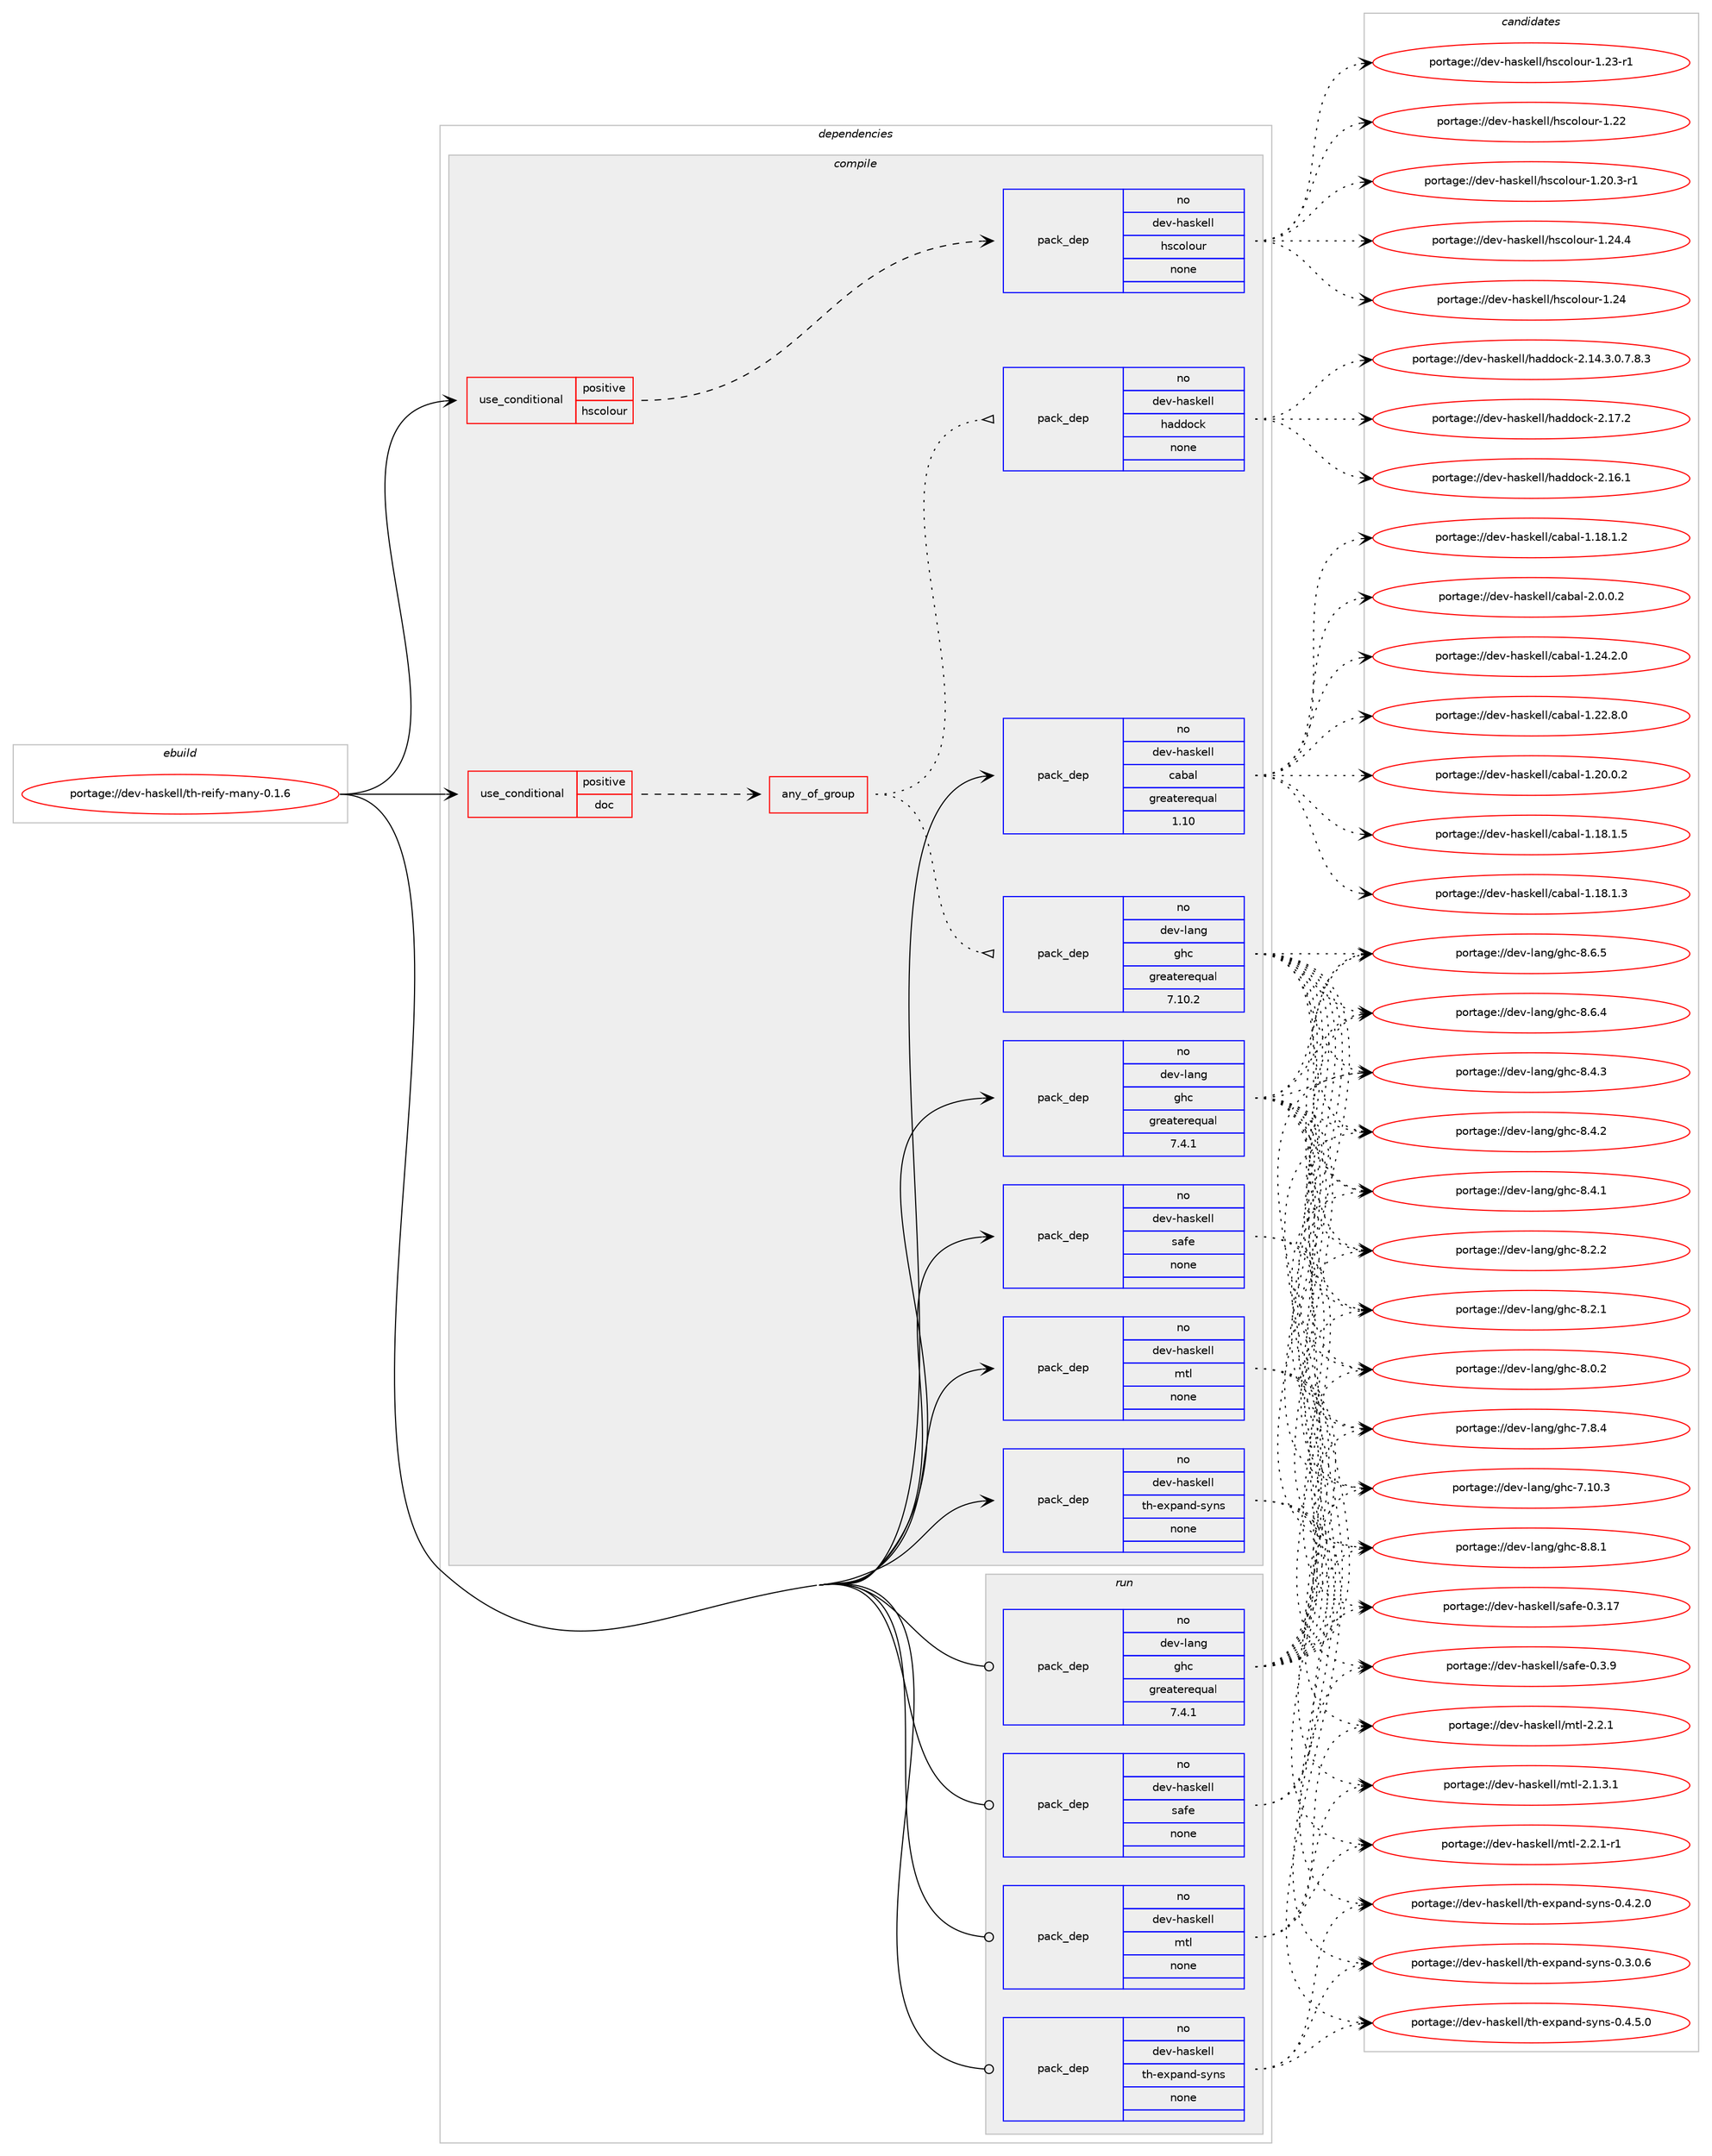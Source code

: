 digraph prolog {

# *************
# Graph options
# *************

newrank=true;
concentrate=true;
compound=true;
graph [rankdir=LR,fontname=Helvetica,fontsize=10,ranksep=1.5];#, ranksep=2.5, nodesep=0.2];
edge  [arrowhead=vee];
node  [fontname=Helvetica,fontsize=10];

# **********
# The ebuild
# **********

subgraph cluster_leftcol {
color=gray;
label=<<i>ebuild</i>>;
id [label="portage://dev-haskell/th-reify-many-0.1.6", color=red, width=4, href="../dev-haskell/th-reify-many-0.1.6.svg"];
}

# ****************
# The dependencies
# ****************

subgraph cluster_midcol {
color=gray;
label=<<i>dependencies</i>>;
subgraph cluster_compile {
fillcolor="#eeeeee";
style=filled;
label=<<i>compile</i>>;
subgraph cond131311 {
dependency541504 [label=<<TABLE BORDER="0" CELLBORDER="1" CELLSPACING="0" CELLPADDING="4"><TR><TD ROWSPAN="3" CELLPADDING="10">use_conditional</TD></TR><TR><TD>positive</TD></TR><TR><TD>doc</TD></TR></TABLE>>, shape=none, color=red];
subgraph any5600 {
dependency541505 [label=<<TABLE BORDER="0" CELLBORDER="1" CELLSPACING="0" CELLPADDING="4"><TR><TD CELLPADDING="10">any_of_group</TD></TR></TABLE>>, shape=none, color=red];subgraph pack404356 {
dependency541506 [label=<<TABLE BORDER="0" CELLBORDER="1" CELLSPACING="0" CELLPADDING="4" WIDTH="220"><TR><TD ROWSPAN="6" CELLPADDING="30">pack_dep</TD></TR><TR><TD WIDTH="110">no</TD></TR><TR><TD>dev-haskell</TD></TR><TR><TD>haddock</TD></TR><TR><TD>none</TD></TR><TR><TD></TD></TR></TABLE>>, shape=none, color=blue];
}
dependency541505:e -> dependency541506:w [weight=20,style="dotted",arrowhead="oinv"];
subgraph pack404357 {
dependency541507 [label=<<TABLE BORDER="0" CELLBORDER="1" CELLSPACING="0" CELLPADDING="4" WIDTH="220"><TR><TD ROWSPAN="6" CELLPADDING="30">pack_dep</TD></TR><TR><TD WIDTH="110">no</TD></TR><TR><TD>dev-lang</TD></TR><TR><TD>ghc</TD></TR><TR><TD>greaterequal</TD></TR><TR><TD>7.10.2</TD></TR></TABLE>>, shape=none, color=blue];
}
dependency541505:e -> dependency541507:w [weight=20,style="dotted",arrowhead="oinv"];
}
dependency541504:e -> dependency541505:w [weight=20,style="dashed",arrowhead="vee"];
}
id:e -> dependency541504:w [weight=20,style="solid",arrowhead="vee"];
subgraph cond131312 {
dependency541508 [label=<<TABLE BORDER="0" CELLBORDER="1" CELLSPACING="0" CELLPADDING="4"><TR><TD ROWSPAN="3" CELLPADDING="10">use_conditional</TD></TR><TR><TD>positive</TD></TR><TR><TD>hscolour</TD></TR></TABLE>>, shape=none, color=red];
subgraph pack404358 {
dependency541509 [label=<<TABLE BORDER="0" CELLBORDER="1" CELLSPACING="0" CELLPADDING="4" WIDTH="220"><TR><TD ROWSPAN="6" CELLPADDING="30">pack_dep</TD></TR><TR><TD WIDTH="110">no</TD></TR><TR><TD>dev-haskell</TD></TR><TR><TD>hscolour</TD></TR><TR><TD>none</TD></TR><TR><TD></TD></TR></TABLE>>, shape=none, color=blue];
}
dependency541508:e -> dependency541509:w [weight=20,style="dashed",arrowhead="vee"];
}
id:e -> dependency541508:w [weight=20,style="solid",arrowhead="vee"];
subgraph pack404359 {
dependency541510 [label=<<TABLE BORDER="0" CELLBORDER="1" CELLSPACING="0" CELLPADDING="4" WIDTH="220"><TR><TD ROWSPAN="6" CELLPADDING="30">pack_dep</TD></TR><TR><TD WIDTH="110">no</TD></TR><TR><TD>dev-haskell</TD></TR><TR><TD>cabal</TD></TR><TR><TD>greaterequal</TD></TR><TR><TD>1.10</TD></TR></TABLE>>, shape=none, color=blue];
}
id:e -> dependency541510:w [weight=20,style="solid",arrowhead="vee"];
subgraph pack404360 {
dependency541511 [label=<<TABLE BORDER="0" CELLBORDER="1" CELLSPACING="0" CELLPADDING="4" WIDTH="220"><TR><TD ROWSPAN="6" CELLPADDING="30">pack_dep</TD></TR><TR><TD WIDTH="110">no</TD></TR><TR><TD>dev-haskell</TD></TR><TR><TD>mtl</TD></TR><TR><TD>none</TD></TR><TR><TD></TD></TR></TABLE>>, shape=none, color=blue];
}
id:e -> dependency541511:w [weight=20,style="solid",arrowhead="vee"];
subgraph pack404361 {
dependency541512 [label=<<TABLE BORDER="0" CELLBORDER="1" CELLSPACING="0" CELLPADDING="4" WIDTH="220"><TR><TD ROWSPAN="6" CELLPADDING="30">pack_dep</TD></TR><TR><TD WIDTH="110">no</TD></TR><TR><TD>dev-haskell</TD></TR><TR><TD>safe</TD></TR><TR><TD>none</TD></TR><TR><TD></TD></TR></TABLE>>, shape=none, color=blue];
}
id:e -> dependency541512:w [weight=20,style="solid",arrowhead="vee"];
subgraph pack404362 {
dependency541513 [label=<<TABLE BORDER="0" CELLBORDER="1" CELLSPACING="0" CELLPADDING="4" WIDTH="220"><TR><TD ROWSPAN="6" CELLPADDING="30">pack_dep</TD></TR><TR><TD WIDTH="110">no</TD></TR><TR><TD>dev-haskell</TD></TR><TR><TD>th-expand-syns</TD></TR><TR><TD>none</TD></TR><TR><TD></TD></TR></TABLE>>, shape=none, color=blue];
}
id:e -> dependency541513:w [weight=20,style="solid",arrowhead="vee"];
subgraph pack404363 {
dependency541514 [label=<<TABLE BORDER="0" CELLBORDER="1" CELLSPACING="0" CELLPADDING="4" WIDTH="220"><TR><TD ROWSPAN="6" CELLPADDING="30">pack_dep</TD></TR><TR><TD WIDTH="110">no</TD></TR><TR><TD>dev-lang</TD></TR><TR><TD>ghc</TD></TR><TR><TD>greaterequal</TD></TR><TR><TD>7.4.1</TD></TR></TABLE>>, shape=none, color=blue];
}
id:e -> dependency541514:w [weight=20,style="solid",arrowhead="vee"];
}
subgraph cluster_compileandrun {
fillcolor="#eeeeee";
style=filled;
label=<<i>compile and run</i>>;
}
subgraph cluster_run {
fillcolor="#eeeeee";
style=filled;
label=<<i>run</i>>;
subgraph pack404364 {
dependency541515 [label=<<TABLE BORDER="0" CELLBORDER="1" CELLSPACING="0" CELLPADDING="4" WIDTH="220"><TR><TD ROWSPAN="6" CELLPADDING="30">pack_dep</TD></TR><TR><TD WIDTH="110">no</TD></TR><TR><TD>dev-haskell</TD></TR><TR><TD>mtl</TD></TR><TR><TD>none</TD></TR><TR><TD></TD></TR></TABLE>>, shape=none, color=blue];
}
id:e -> dependency541515:w [weight=20,style="solid",arrowhead="odot"];
subgraph pack404365 {
dependency541516 [label=<<TABLE BORDER="0" CELLBORDER="1" CELLSPACING="0" CELLPADDING="4" WIDTH="220"><TR><TD ROWSPAN="6" CELLPADDING="30">pack_dep</TD></TR><TR><TD WIDTH="110">no</TD></TR><TR><TD>dev-haskell</TD></TR><TR><TD>safe</TD></TR><TR><TD>none</TD></TR><TR><TD></TD></TR></TABLE>>, shape=none, color=blue];
}
id:e -> dependency541516:w [weight=20,style="solid",arrowhead="odot"];
subgraph pack404366 {
dependency541517 [label=<<TABLE BORDER="0" CELLBORDER="1" CELLSPACING="0" CELLPADDING="4" WIDTH="220"><TR><TD ROWSPAN="6" CELLPADDING="30">pack_dep</TD></TR><TR><TD WIDTH="110">no</TD></TR><TR><TD>dev-haskell</TD></TR><TR><TD>th-expand-syns</TD></TR><TR><TD>none</TD></TR><TR><TD></TD></TR></TABLE>>, shape=none, color=blue];
}
id:e -> dependency541517:w [weight=20,style="solid",arrowhead="odot"];
subgraph pack404367 {
dependency541518 [label=<<TABLE BORDER="0" CELLBORDER="1" CELLSPACING="0" CELLPADDING="4" WIDTH="220"><TR><TD ROWSPAN="6" CELLPADDING="30">pack_dep</TD></TR><TR><TD WIDTH="110">no</TD></TR><TR><TD>dev-lang</TD></TR><TR><TD>ghc</TD></TR><TR><TD>greaterequal</TD></TR><TR><TD>7.4.1</TD></TR></TABLE>>, shape=none, color=blue];
}
id:e -> dependency541518:w [weight=20,style="solid",arrowhead="odot"];
}
}

# **************
# The candidates
# **************

subgraph cluster_choices {
rank=same;
color=gray;
label=<<i>candidates</i>>;

subgraph choice404356 {
color=black;
nodesep=1;
choice100101118451049711510710110810847104971001001119910745504649554650 [label="portage://dev-haskell/haddock-2.17.2", color=red, width=4,href="../dev-haskell/haddock-2.17.2.svg"];
choice100101118451049711510710110810847104971001001119910745504649544649 [label="portage://dev-haskell/haddock-2.16.1", color=red, width=4,href="../dev-haskell/haddock-2.16.1.svg"];
choice1001011184510497115107101108108471049710010011199107455046495246514648465546564651 [label="portage://dev-haskell/haddock-2.14.3.0.7.8.3", color=red, width=4,href="../dev-haskell/haddock-2.14.3.0.7.8.3.svg"];
dependency541506:e -> choice100101118451049711510710110810847104971001001119910745504649554650:w [style=dotted,weight="100"];
dependency541506:e -> choice100101118451049711510710110810847104971001001119910745504649544649:w [style=dotted,weight="100"];
dependency541506:e -> choice1001011184510497115107101108108471049710010011199107455046495246514648465546564651:w [style=dotted,weight="100"];
}
subgraph choice404357 {
color=black;
nodesep=1;
choice10010111845108971101034710310499455646564649 [label="portage://dev-lang/ghc-8.8.1", color=red, width=4,href="../dev-lang/ghc-8.8.1.svg"];
choice10010111845108971101034710310499455646544653 [label="portage://dev-lang/ghc-8.6.5", color=red, width=4,href="../dev-lang/ghc-8.6.5.svg"];
choice10010111845108971101034710310499455646544652 [label="portage://dev-lang/ghc-8.6.4", color=red, width=4,href="../dev-lang/ghc-8.6.4.svg"];
choice10010111845108971101034710310499455646524651 [label="portage://dev-lang/ghc-8.4.3", color=red, width=4,href="../dev-lang/ghc-8.4.3.svg"];
choice10010111845108971101034710310499455646524650 [label="portage://dev-lang/ghc-8.4.2", color=red, width=4,href="../dev-lang/ghc-8.4.2.svg"];
choice10010111845108971101034710310499455646524649 [label="portage://dev-lang/ghc-8.4.1", color=red, width=4,href="../dev-lang/ghc-8.4.1.svg"];
choice10010111845108971101034710310499455646504650 [label="portage://dev-lang/ghc-8.2.2", color=red, width=4,href="../dev-lang/ghc-8.2.2.svg"];
choice10010111845108971101034710310499455646504649 [label="portage://dev-lang/ghc-8.2.1", color=red, width=4,href="../dev-lang/ghc-8.2.1.svg"];
choice10010111845108971101034710310499455646484650 [label="portage://dev-lang/ghc-8.0.2", color=red, width=4,href="../dev-lang/ghc-8.0.2.svg"];
choice10010111845108971101034710310499455546564652 [label="portage://dev-lang/ghc-7.8.4", color=red, width=4,href="../dev-lang/ghc-7.8.4.svg"];
choice1001011184510897110103471031049945554649484651 [label="portage://dev-lang/ghc-7.10.3", color=red, width=4,href="../dev-lang/ghc-7.10.3.svg"];
dependency541507:e -> choice10010111845108971101034710310499455646564649:w [style=dotted,weight="100"];
dependency541507:e -> choice10010111845108971101034710310499455646544653:w [style=dotted,weight="100"];
dependency541507:e -> choice10010111845108971101034710310499455646544652:w [style=dotted,weight="100"];
dependency541507:e -> choice10010111845108971101034710310499455646524651:w [style=dotted,weight="100"];
dependency541507:e -> choice10010111845108971101034710310499455646524650:w [style=dotted,weight="100"];
dependency541507:e -> choice10010111845108971101034710310499455646524649:w [style=dotted,weight="100"];
dependency541507:e -> choice10010111845108971101034710310499455646504650:w [style=dotted,weight="100"];
dependency541507:e -> choice10010111845108971101034710310499455646504649:w [style=dotted,weight="100"];
dependency541507:e -> choice10010111845108971101034710310499455646484650:w [style=dotted,weight="100"];
dependency541507:e -> choice10010111845108971101034710310499455546564652:w [style=dotted,weight="100"];
dependency541507:e -> choice1001011184510897110103471031049945554649484651:w [style=dotted,weight="100"];
}
subgraph choice404358 {
color=black;
nodesep=1;
choice1001011184510497115107101108108471041159911110811111711445494650524652 [label="portage://dev-haskell/hscolour-1.24.4", color=red, width=4,href="../dev-haskell/hscolour-1.24.4.svg"];
choice100101118451049711510710110810847104115991111081111171144549465052 [label="portage://dev-haskell/hscolour-1.24", color=red, width=4,href="../dev-haskell/hscolour-1.24.svg"];
choice1001011184510497115107101108108471041159911110811111711445494650514511449 [label="portage://dev-haskell/hscolour-1.23-r1", color=red, width=4,href="../dev-haskell/hscolour-1.23-r1.svg"];
choice100101118451049711510710110810847104115991111081111171144549465050 [label="portage://dev-haskell/hscolour-1.22", color=red, width=4,href="../dev-haskell/hscolour-1.22.svg"];
choice10010111845104971151071011081084710411599111108111117114454946504846514511449 [label="portage://dev-haskell/hscolour-1.20.3-r1", color=red, width=4,href="../dev-haskell/hscolour-1.20.3-r1.svg"];
dependency541509:e -> choice1001011184510497115107101108108471041159911110811111711445494650524652:w [style=dotted,weight="100"];
dependency541509:e -> choice100101118451049711510710110810847104115991111081111171144549465052:w [style=dotted,weight="100"];
dependency541509:e -> choice1001011184510497115107101108108471041159911110811111711445494650514511449:w [style=dotted,weight="100"];
dependency541509:e -> choice100101118451049711510710110810847104115991111081111171144549465050:w [style=dotted,weight="100"];
dependency541509:e -> choice10010111845104971151071011081084710411599111108111117114454946504846514511449:w [style=dotted,weight="100"];
}
subgraph choice404359 {
color=black;
nodesep=1;
choice100101118451049711510710110810847999798971084550464846484650 [label="portage://dev-haskell/cabal-2.0.0.2", color=red, width=4,href="../dev-haskell/cabal-2.0.0.2.svg"];
choice10010111845104971151071011081084799979897108454946505246504648 [label="portage://dev-haskell/cabal-1.24.2.0", color=red, width=4,href="../dev-haskell/cabal-1.24.2.0.svg"];
choice10010111845104971151071011081084799979897108454946505046564648 [label="portage://dev-haskell/cabal-1.22.8.0", color=red, width=4,href="../dev-haskell/cabal-1.22.8.0.svg"];
choice10010111845104971151071011081084799979897108454946504846484650 [label="portage://dev-haskell/cabal-1.20.0.2", color=red, width=4,href="../dev-haskell/cabal-1.20.0.2.svg"];
choice10010111845104971151071011081084799979897108454946495646494653 [label="portage://dev-haskell/cabal-1.18.1.5", color=red, width=4,href="../dev-haskell/cabal-1.18.1.5.svg"];
choice10010111845104971151071011081084799979897108454946495646494651 [label="portage://dev-haskell/cabal-1.18.1.3", color=red, width=4,href="../dev-haskell/cabal-1.18.1.3.svg"];
choice10010111845104971151071011081084799979897108454946495646494650 [label="portage://dev-haskell/cabal-1.18.1.2", color=red, width=4,href="../dev-haskell/cabal-1.18.1.2.svg"];
dependency541510:e -> choice100101118451049711510710110810847999798971084550464846484650:w [style=dotted,weight="100"];
dependency541510:e -> choice10010111845104971151071011081084799979897108454946505246504648:w [style=dotted,weight="100"];
dependency541510:e -> choice10010111845104971151071011081084799979897108454946505046564648:w [style=dotted,weight="100"];
dependency541510:e -> choice10010111845104971151071011081084799979897108454946504846484650:w [style=dotted,weight="100"];
dependency541510:e -> choice10010111845104971151071011081084799979897108454946495646494653:w [style=dotted,weight="100"];
dependency541510:e -> choice10010111845104971151071011081084799979897108454946495646494651:w [style=dotted,weight="100"];
dependency541510:e -> choice10010111845104971151071011081084799979897108454946495646494650:w [style=dotted,weight="100"];
}
subgraph choice404360 {
color=black;
nodesep=1;
choice1001011184510497115107101108108471091161084550465046494511449 [label="portage://dev-haskell/mtl-2.2.1-r1", color=red, width=4,href="../dev-haskell/mtl-2.2.1-r1.svg"];
choice100101118451049711510710110810847109116108455046504649 [label="portage://dev-haskell/mtl-2.2.1", color=red, width=4,href="../dev-haskell/mtl-2.2.1.svg"];
choice1001011184510497115107101108108471091161084550464946514649 [label="portage://dev-haskell/mtl-2.1.3.1", color=red, width=4,href="../dev-haskell/mtl-2.1.3.1.svg"];
dependency541511:e -> choice1001011184510497115107101108108471091161084550465046494511449:w [style=dotted,weight="100"];
dependency541511:e -> choice100101118451049711510710110810847109116108455046504649:w [style=dotted,weight="100"];
dependency541511:e -> choice1001011184510497115107101108108471091161084550464946514649:w [style=dotted,weight="100"];
}
subgraph choice404361 {
color=black;
nodesep=1;
choice10010111845104971151071011081084711597102101454846514657 [label="portage://dev-haskell/safe-0.3.9", color=red, width=4,href="../dev-haskell/safe-0.3.9.svg"];
choice1001011184510497115107101108108471159710210145484651464955 [label="portage://dev-haskell/safe-0.3.17", color=red, width=4,href="../dev-haskell/safe-0.3.17.svg"];
dependency541512:e -> choice10010111845104971151071011081084711597102101454846514657:w [style=dotted,weight="100"];
dependency541512:e -> choice1001011184510497115107101108108471159710210145484651464955:w [style=dotted,weight="100"];
}
subgraph choice404362 {
color=black;
nodesep=1;
choice1001011184510497115107101108108471161044510112011297110100451151211101154548465246534648 [label="portage://dev-haskell/th-expand-syns-0.4.5.0", color=red, width=4,href="../dev-haskell/th-expand-syns-0.4.5.0.svg"];
choice1001011184510497115107101108108471161044510112011297110100451151211101154548465246504648 [label="portage://dev-haskell/th-expand-syns-0.4.2.0", color=red, width=4,href="../dev-haskell/th-expand-syns-0.4.2.0.svg"];
choice1001011184510497115107101108108471161044510112011297110100451151211101154548465146484654 [label="portage://dev-haskell/th-expand-syns-0.3.0.6", color=red, width=4,href="../dev-haskell/th-expand-syns-0.3.0.6.svg"];
dependency541513:e -> choice1001011184510497115107101108108471161044510112011297110100451151211101154548465246534648:w [style=dotted,weight="100"];
dependency541513:e -> choice1001011184510497115107101108108471161044510112011297110100451151211101154548465246504648:w [style=dotted,weight="100"];
dependency541513:e -> choice1001011184510497115107101108108471161044510112011297110100451151211101154548465146484654:w [style=dotted,weight="100"];
}
subgraph choice404363 {
color=black;
nodesep=1;
choice10010111845108971101034710310499455646564649 [label="portage://dev-lang/ghc-8.8.1", color=red, width=4,href="../dev-lang/ghc-8.8.1.svg"];
choice10010111845108971101034710310499455646544653 [label="portage://dev-lang/ghc-8.6.5", color=red, width=4,href="../dev-lang/ghc-8.6.5.svg"];
choice10010111845108971101034710310499455646544652 [label="portage://dev-lang/ghc-8.6.4", color=red, width=4,href="../dev-lang/ghc-8.6.4.svg"];
choice10010111845108971101034710310499455646524651 [label="portage://dev-lang/ghc-8.4.3", color=red, width=4,href="../dev-lang/ghc-8.4.3.svg"];
choice10010111845108971101034710310499455646524650 [label="portage://dev-lang/ghc-8.4.2", color=red, width=4,href="../dev-lang/ghc-8.4.2.svg"];
choice10010111845108971101034710310499455646524649 [label="portage://dev-lang/ghc-8.4.1", color=red, width=4,href="../dev-lang/ghc-8.4.1.svg"];
choice10010111845108971101034710310499455646504650 [label="portage://dev-lang/ghc-8.2.2", color=red, width=4,href="../dev-lang/ghc-8.2.2.svg"];
choice10010111845108971101034710310499455646504649 [label="portage://dev-lang/ghc-8.2.1", color=red, width=4,href="../dev-lang/ghc-8.2.1.svg"];
choice10010111845108971101034710310499455646484650 [label="portage://dev-lang/ghc-8.0.2", color=red, width=4,href="../dev-lang/ghc-8.0.2.svg"];
choice10010111845108971101034710310499455546564652 [label="portage://dev-lang/ghc-7.8.4", color=red, width=4,href="../dev-lang/ghc-7.8.4.svg"];
choice1001011184510897110103471031049945554649484651 [label="portage://dev-lang/ghc-7.10.3", color=red, width=4,href="../dev-lang/ghc-7.10.3.svg"];
dependency541514:e -> choice10010111845108971101034710310499455646564649:w [style=dotted,weight="100"];
dependency541514:e -> choice10010111845108971101034710310499455646544653:w [style=dotted,weight="100"];
dependency541514:e -> choice10010111845108971101034710310499455646544652:w [style=dotted,weight="100"];
dependency541514:e -> choice10010111845108971101034710310499455646524651:w [style=dotted,weight="100"];
dependency541514:e -> choice10010111845108971101034710310499455646524650:w [style=dotted,weight="100"];
dependency541514:e -> choice10010111845108971101034710310499455646524649:w [style=dotted,weight="100"];
dependency541514:e -> choice10010111845108971101034710310499455646504650:w [style=dotted,weight="100"];
dependency541514:e -> choice10010111845108971101034710310499455646504649:w [style=dotted,weight="100"];
dependency541514:e -> choice10010111845108971101034710310499455646484650:w [style=dotted,weight="100"];
dependency541514:e -> choice10010111845108971101034710310499455546564652:w [style=dotted,weight="100"];
dependency541514:e -> choice1001011184510897110103471031049945554649484651:w [style=dotted,weight="100"];
}
subgraph choice404364 {
color=black;
nodesep=1;
choice1001011184510497115107101108108471091161084550465046494511449 [label="portage://dev-haskell/mtl-2.2.1-r1", color=red, width=4,href="../dev-haskell/mtl-2.2.1-r1.svg"];
choice100101118451049711510710110810847109116108455046504649 [label="portage://dev-haskell/mtl-2.2.1", color=red, width=4,href="../dev-haskell/mtl-2.2.1.svg"];
choice1001011184510497115107101108108471091161084550464946514649 [label="portage://dev-haskell/mtl-2.1.3.1", color=red, width=4,href="../dev-haskell/mtl-2.1.3.1.svg"];
dependency541515:e -> choice1001011184510497115107101108108471091161084550465046494511449:w [style=dotted,weight="100"];
dependency541515:e -> choice100101118451049711510710110810847109116108455046504649:w [style=dotted,weight="100"];
dependency541515:e -> choice1001011184510497115107101108108471091161084550464946514649:w [style=dotted,weight="100"];
}
subgraph choice404365 {
color=black;
nodesep=1;
choice10010111845104971151071011081084711597102101454846514657 [label="portage://dev-haskell/safe-0.3.9", color=red, width=4,href="../dev-haskell/safe-0.3.9.svg"];
choice1001011184510497115107101108108471159710210145484651464955 [label="portage://dev-haskell/safe-0.3.17", color=red, width=4,href="../dev-haskell/safe-0.3.17.svg"];
dependency541516:e -> choice10010111845104971151071011081084711597102101454846514657:w [style=dotted,weight="100"];
dependency541516:e -> choice1001011184510497115107101108108471159710210145484651464955:w [style=dotted,weight="100"];
}
subgraph choice404366 {
color=black;
nodesep=1;
choice1001011184510497115107101108108471161044510112011297110100451151211101154548465246534648 [label="portage://dev-haskell/th-expand-syns-0.4.5.0", color=red, width=4,href="../dev-haskell/th-expand-syns-0.4.5.0.svg"];
choice1001011184510497115107101108108471161044510112011297110100451151211101154548465246504648 [label="portage://dev-haskell/th-expand-syns-0.4.2.0", color=red, width=4,href="../dev-haskell/th-expand-syns-0.4.2.0.svg"];
choice1001011184510497115107101108108471161044510112011297110100451151211101154548465146484654 [label="portage://dev-haskell/th-expand-syns-0.3.0.6", color=red, width=4,href="../dev-haskell/th-expand-syns-0.3.0.6.svg"];
dependency541517:e -> choice1001011184510497115107101108108471161044510112011297110100451151211101154548465246534648:w [style=dotted,weight="100"];
dependency541517:e -> choice1001011184510497115107101108108471161044510112011297110100451151211101154548465246504648:w [style=dotted,weight="100"];
dependency541517:e -> choice1001011184510497115107101108108471161044510112011297110100451151211101154548465146484654:w [style=dotted,weight="100"];
}
subgraph choice404367 {
color=black;
nodesep=1;
choice10010111845108971101034710310499455646564649 [label="portage://dev-lang/ghc-8.8.1", color=red, width=4,href="../dev-lang/ghc-8.8.1.svg"];
choice10010111845108971101034710310499455646544653 [label="portage://dev-lang/ghc-8.6.5", color=red, width=4,href="../dev-lang/ghc-8.6.5.svg"];
choice10010111845108971101034710310499455646544652 [label="portage://dev-lang/ghc-8.6.4", color=red, width=4,href="../dev-lang/ghc-8.6.4.svg"];
choice10010111845108971101034710310499455646524651 [label="portage://dev-lang/ghc-8.4.3", color=red, width=4,href="../dev-lang/ghc-8.4.3.svg"];
choice10010111845108971101034710310499455646524650 [label="portage://dev-lang/ghc-8.4.2", color=red, width=4,href="../dev-lang/ghc-8.4.2.svg"];
choice10010111845108971101034710310499455646524649 [label="portage://dev-lang/ghc-8.4.1", color=red, width=4,href="../dev-lang/ghc-8.4.1.svg"];
choice10010111845108971101034710310499455646504650 [label="portage://dev-lang/ghc-8.2.2", color=red, width=4,href="../dev-lang/ghc-8.2.2.svg"];
choice10010111845108971101034710310499455646504649 [label="portage://dev-lang/ghc-8.2.1", color=red, width=4,href="../dev-lang/ghc-8.2.1.svg"];
choice10010111845108971101034710310499455646484650 [label="portage://dev-lang/ghc-8.0.2", color=red, width=4,href="../dev-lang/ghc-8.0.2.svg"];
choice10010111845108971101034710310499455546564652 [label="portage://dev-lang/ghc-7.8.4", color=red, width=4,href="../dev-lang/ghc-7.8.4.svg"];
choice1001011184510897110103471031049945554649484651 [label="portage://dev-lang/ghc-7.10.3", color=red, width=4,href="../dev-lang/ghc-7.10.3.svg"];
dependency541518:e -> choice10010111845108971101034710310499455646564649:w [style=dotted,weight="100"];
dependency541518:e -> choice10010111845108971101034710310499455646544653:w [style=dotted,weight="100"];
dependency541518:e -> choice10010111845108971101034710310499455646544652:w [style=dotted,weight="100"];
dependency541518:e -> choice10010111845108971101034710310499455646524651:w [style=dotted,weight="100"];
dependency541518:e -> choice10010111845108971101034710310499455646524650:w [style=dotted,weight="100"];
dependency541518:e -> choice10010111845108971101034710310499455646524649:w [style=dotted,weight="100"];
dependency541518:e -> choice10010111845108971101034710310499455646504650:w [style=dotted,weight="100"];
dependency541518:e -> choice10010111845108971101034710310499455646504649:w [style=dotted,weight="100"];
dependency541518:e -> choice10010111845108971101034710310499455646484650:w [style=dotted,weight="100"];
dependency541518:e -> choice10010111845108971101034710310499455546564652:w [style=dotted,weight="100"];
dependency541518:e -> choice1001011184510897110103471031049945554649484651:w [style=dotted,weight="100"];
}
}

}
